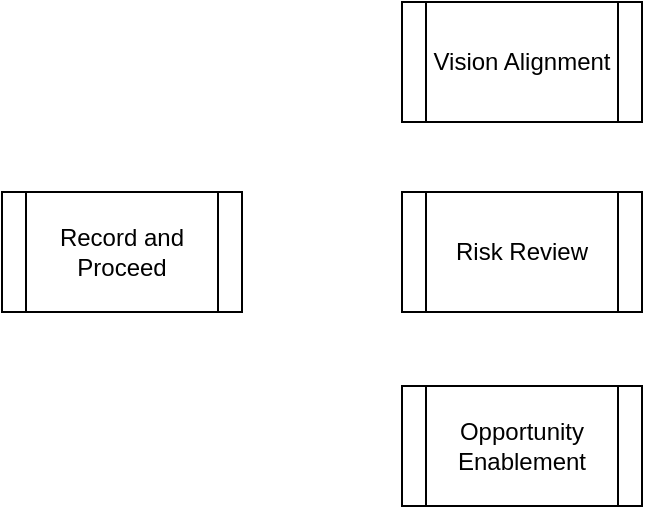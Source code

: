 <mxfile version="20.4.2" type="github"><diagram id="sD159-CFhdxbTTTgBVk1" name="Page-1"><mxGraphModel dx="774" dy="566" grid="1" gridSize="10" guides="1" tooltips="1" connect="1" arrows="1" fold="1" page="1" pageScale="1" pageWidth="827" pageHeight="1169" math="0" shadow="0"><root><mxCell id="0"/><mxCell id="1" parent="0"/><mxCell id="1YQ6qYUKrzrF9Ap61tHk-1" value="Record and Proceed" style="shape=process;whiteSpace=wrap;html=1;backgroundOutline=1;" parent="1" vertex="1"><mxGeometry x="160" y="195" width="120" height="60" as="geometry"/></mxCell><mxCell id="1YQ6qYUKrzrF9Ap61tHk-2" value="Vision Alignment" style="shape=process;whiteSpace=wrap;html=1;backgroundOutline=1;" parent="1" vertex="1"><mxGeometry x="360" y="100" width="120" height="60" as="geometry"/></mxCell><mxCell id="1YQ6qYUKrzrF9Ap61tHk-3" value="Risk Review" style="shape=process;whiteSpace=wrap;html=1;backgroundOutline=1;" parent="1" vertex="1"><mxGeometry x="360" y="195" width="120" height="60" as="geometry"/></mxCell><mxCell id="1YQ6qYUKrzrF9Ap61tHk-4" value="Opportunity Enablement" style="shape=process;whiteSpace=wrap;html=1;backgroundOutline=1;" parent="1" vertex="1"><mxGeometry x="360" y="292" width="120" height="60" as="geometry"/></mxCell></root></mxGraphModel></diagram></mxfile>